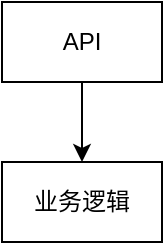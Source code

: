 <mxfile version="14.6.9" type="github">
  <diagram id="GY1wR1ctG8Jj0OJJDLwF" name="Page-1">
    <mxGraphModel dx="1182" dy="624" grid="1" gridSize="10" guides="1" tooltips="1" connect="1" arrows="1" fold="1" page="1" pageScale="1" pageWidth="827" pageHeight="1169" math="0" shadow="0">
      <root>
        <mxCell id="0" />
        <mxCell id="1" parent="0" />
        <mxCell id="LX0h06062_ws_X1BhVeB-3" value="" style="edgeStyle=orthogonalEdgeStyle;rounded=0;orthogonalLoop=1;jettySize=auto;html=1;" edge="1" parent="1" source="LX0h06062_ws_X1BhVeB-1" target="LX0h06062_ws_X1BhVeB-2">
          <mxGeometry relative="1" as="geometry" />
        </mxCell>
        <mxCell id="LX0h06062_ws_X1BhVeB-1" value="API" style="rounded=0;whiteSpace=wrap;html=1;" vertex="1" parent="1">
          <mxGeometry x="40" width="80" height="40" as="geometry" />
        </mxCell>
        <mxCell id="LX0h06062_ws_X1BhVeB-2" value="业务逻辑" style="rounded=0;whiteSpace=wrap;html=1;" vertex="1" parent="1">
          <mxGeometry x="40" y="80" width="80" height="40" as="geometry" />
        </mxCell>
      </root>
    </mxGraphModel>
  </diagram>
</mxfile>
